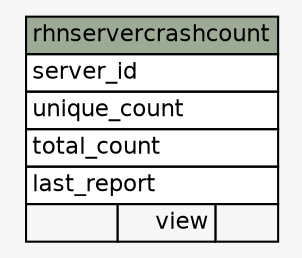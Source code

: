// dot 2.26.0 on Linux 2.6.32-504.el6.x86_64
// SchemaSpy rev 590
digraph "rhnservercrashcount" {
  graph [
    rankdir="RL"
    bgcolor="#f7f7f7"
    nodesep="0.18"
    ranksep="0.46"
    fontname="Helvetica"
    fontsize="11"
  ];
  node [
    fontname="Helvetica"
    fontsize="11"
    shape="plaintext"
  ];
  edge [
    arrowsize="0.8"
  ];
  "rhnservercrashcount" [
    label=<
    <TABLE BORDER="0" CELLBORDER="1" CELLSPACING="0" BGCOLOR="#ffffff">
      <TR><TD COLSPAN="3" BGCOLOR="#9bab96" ALIGN="CENTER">rhnservercrashcount</TD></TR>
      <TR><TD PORT="server_id" COLSPAN="3" ALIGN="LEFT">server_id</TD></TR>
      <TR><TD PORT="unique_count" COLSPAN="3" ALIGN="LEFT">unique_count</TD></TR>
      <TR><TD PORT="total_count" COLSPAN="3" ALIGN="LEFT">total_count</TD></TR>
      <TR><TD PORT="last_report" COLSPAN="3" ALIGN="LEFT">last_report</TD></TR>
      <TR><TD ALIGN="LEFT" BGCOLOR="#f7f7f7">  </TD><TD ALIGN="RIGHT" BGCOLOR="#f7f7f7">view</TD><TD ALIGN="RIGHT" BGCOLOR="#f7f7f7">  </TD></TR>
    </TABLE>>
    URL="tables/rhnservercrashcount.html"
    tooltip="rhnservercrashcount"
  ];
}

